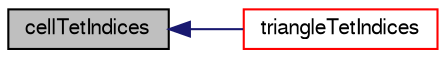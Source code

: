 digraph "cellTetIndices"
{
  bgcolor="transparent";
  edge [fontname="FreeSans",fontsize="10",labelfontname="FreeSans",labelfontsize="10"];
  node [fontname="FreeSans",fontsize="10",shape=record];
  rankdir="LR";
  Node1643 [label="cellTetIndices",height=0.2,width=0.4,color="black", fillcolor="grey75", style="filled", fontcolor="black"];
  Node1643 -> Node1644 [dir="back",color="midnightblue",fontsize="10",style="solid",fontname="FreeSans"];
  Node1644 [label="triangleTetIndices",height=0.2,width=0.4,color="red",URL="$a27418.html#a58706d0e14fb9b9a20f1d19ef6671605",tooltip="Return the tet decomposition of the given triangle of the given face. "];
}
